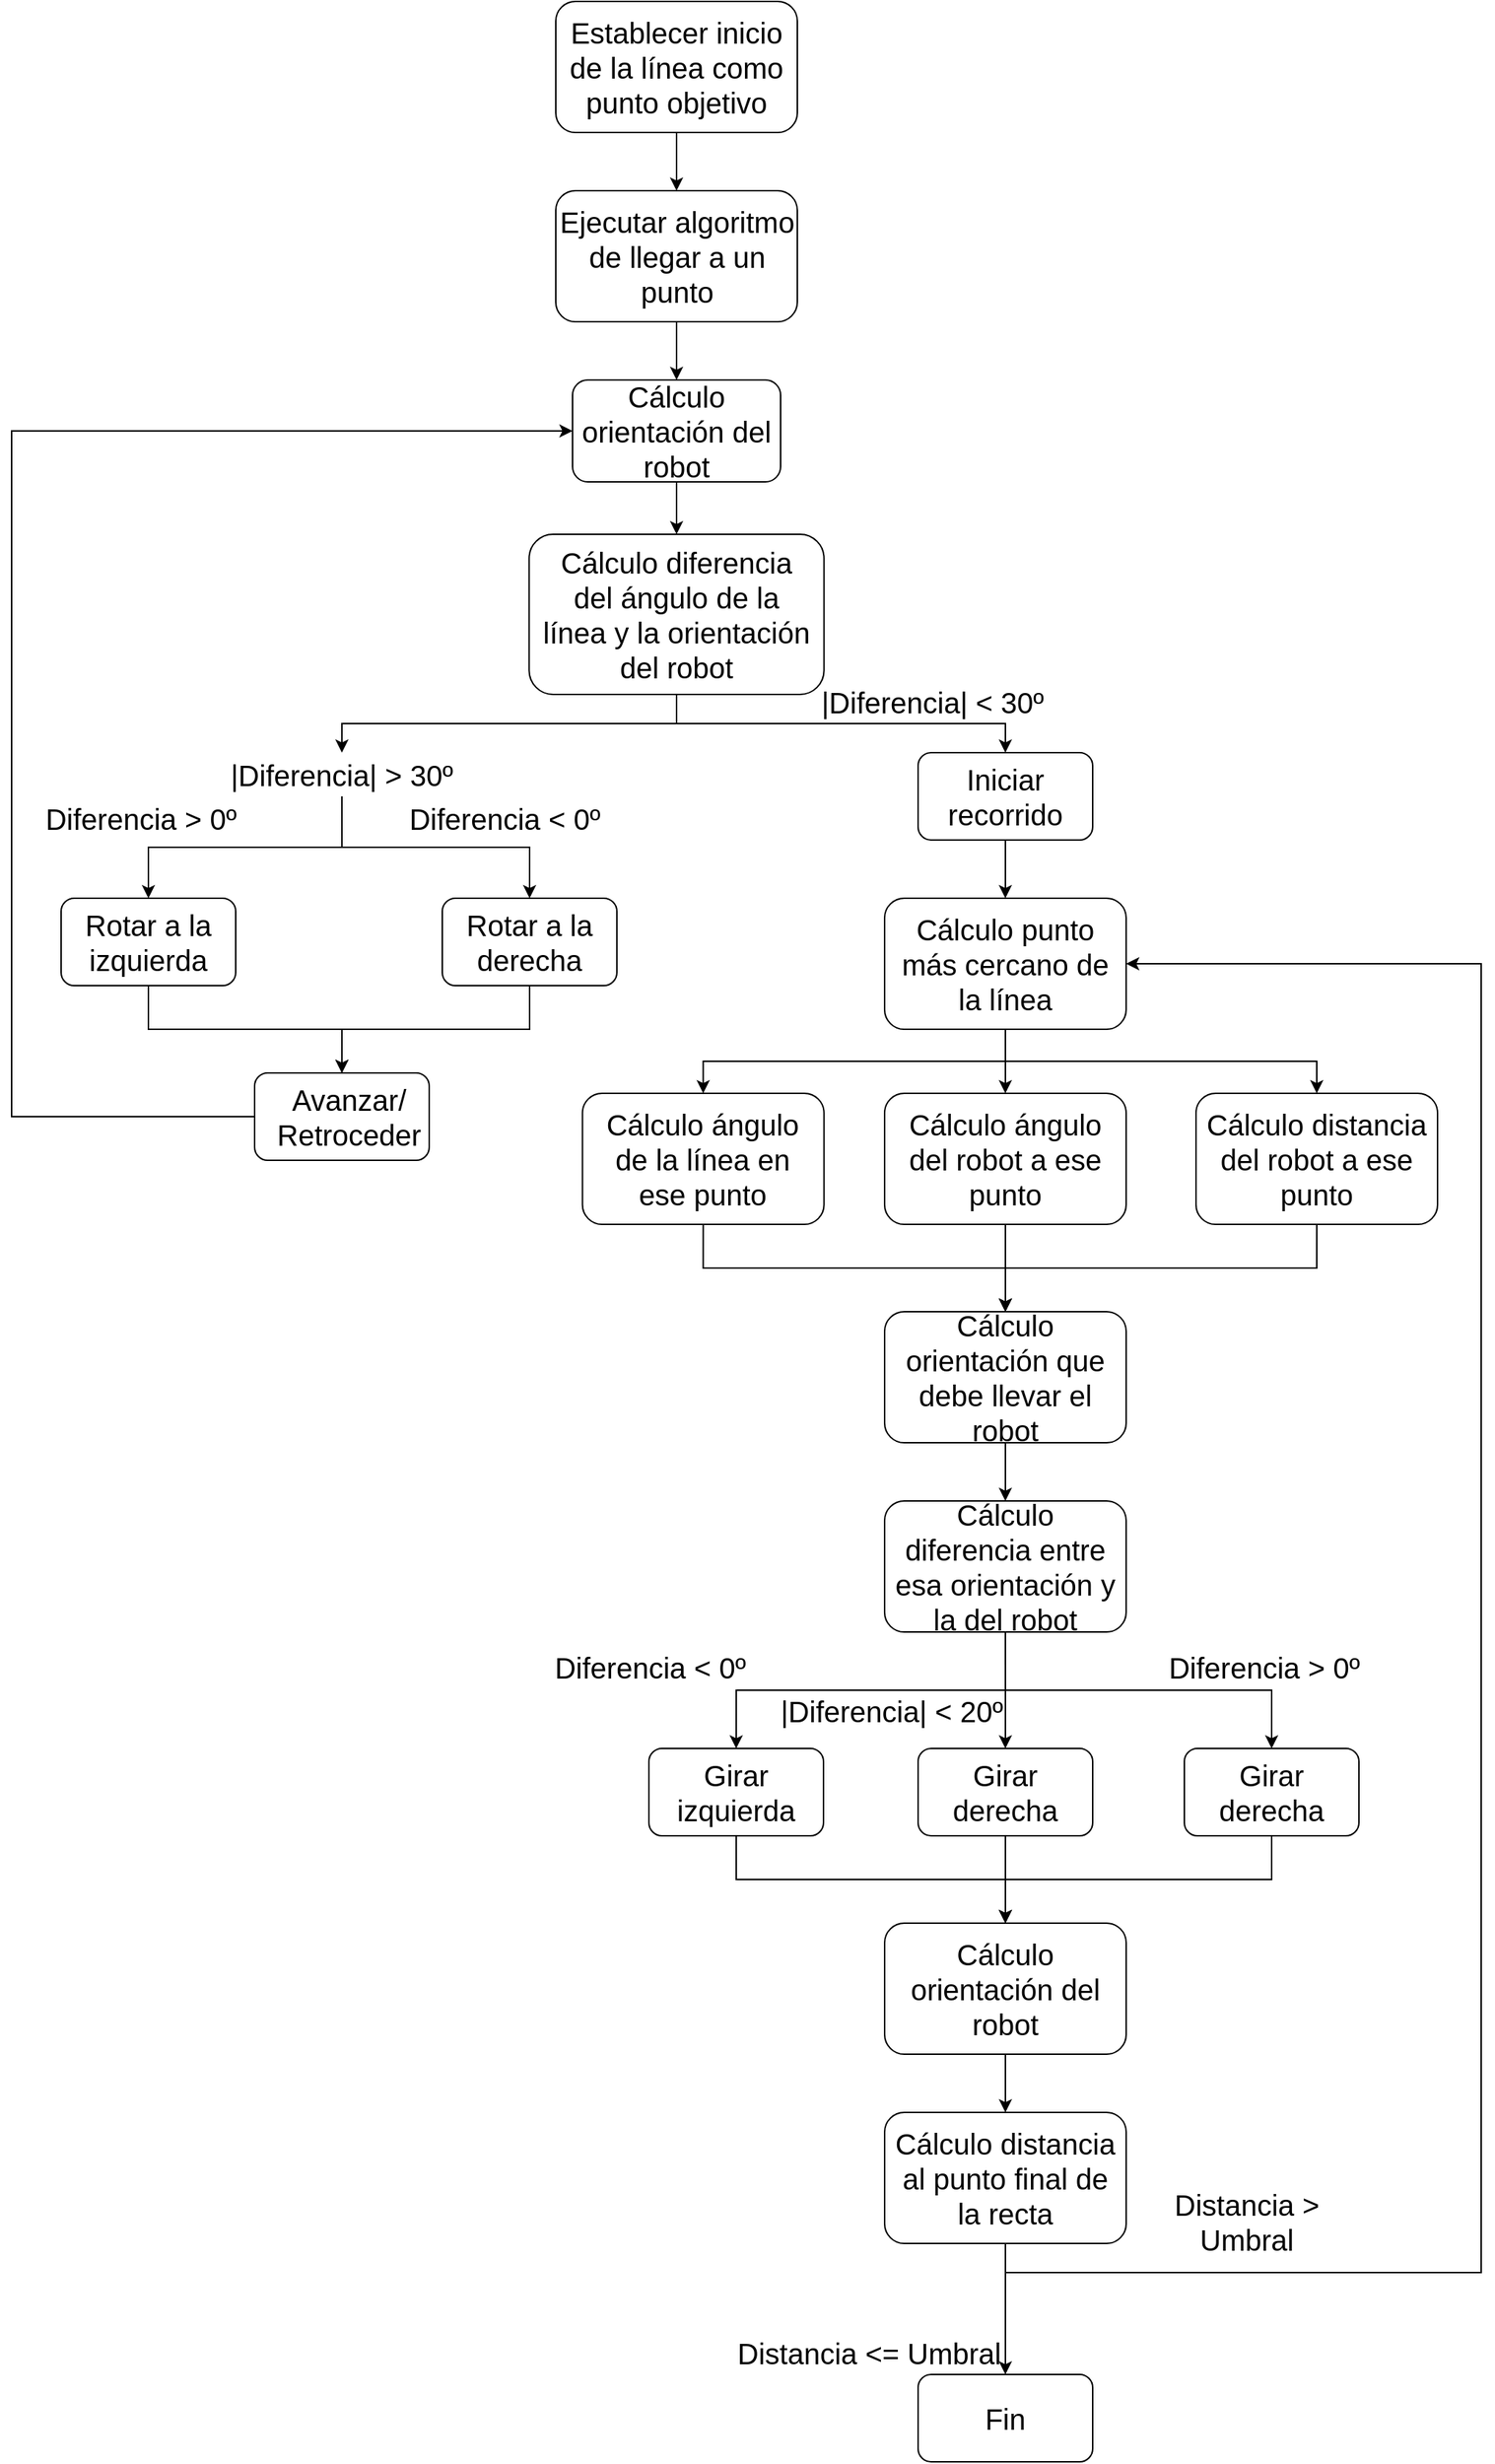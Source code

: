 <mxfile version="24.5.2" type="device">
  <diagram name="Página-1" id="zGMF69mJ2tagoT4x5WR2">
    <mxGraphModel dx="2015" dy="641" grid="1" gridSize="10" guides="1" tooltips="1" connect="1" arrows="1" fold="1" page="1" pageScale="1" pageWidth="827" pageHeight="1169" math="0" shadow="0">
      <root>
        <mxCell id="0" />
        <mxCell id="1" parent="0" />
        <mxCell id="7fpdWIr-xou9ZpSYeMtV-8" style="edgeStyle=orthogonalEdgeStyle;rounded=0;orthogonalLoop=1;jettySize=auto;html=1;exitX=0.5;exitY=1;exitDx=0;exitDy=0;entryX=0.5;entryY=0;entryDx=0;entryDy=0;" edge="1" parent="1" source="7fpdWIr-xou9ZpSYeMtV-1" target="7fpdWIr-xou9ZpSYeMtV-5">
          <mxGeometry relative="1" as="geometry" />
        </mxCell>
        <mxCell id="7fpdWIr-xou9ZpSYeMtV-1" value="" style="rounded=1;whiteSpace=wrap;html=1;" vertex="1" parent="1">
          <mxGeometry x="354" y="40" width="166" height="90" as="geometry" />
        </mxCell>
        <mxCell id="7fpdWIr-xou9ZpSYeMtV-2" value="Establecer inicio de la línea como punto objetivo" style="text;html=1;align=center;verticalAlign=middle;whiteSpace=wrap;rounded=0;fontSize=20;" vertex="1" parent="1">
          <mxGeometry x="359" y="70" width="156" height="30" as="geometry" />
        </mxCell>
        <mxCell id="7fpdWIr-xou9ZpSYeMtV-52" style="edgeStyle=orthogonalEdgeStyle;rounded=0;orthogonalLoop=1;jettySize=auto;html=1;exitX=0.5;exitY=1;exitDx=0;exitDy=0;entryX=0.5;entryY=0;entryDx=0;entryDy=0;" edge="1" parent="1" source="7fpdWIr-xou9ZpSYeMtV-5" target="7fpdWIr-xou9ZpSYeMtV-49">
          <mxGeometry relative="1" as="geometry" />
        </mxCell>
        <mxCell id="7fpdWIr-xou9ZpSYeMtV-5" value="" style="rounded=1;whiteSpace=wrap;html=1;" vertex="1" parent="1">
          <mxGeometry x="353.99" y="170" width="166" height="90" as="geometry" />
        </mxCell>
        <mxCell id="7fpdWIr-xou9ZpSYeMtV-4" value="Ejecutar algoritmo de llegar a un punto" style="text;html=1;align=center;verticalAlign=middle;whiteSpace=wrap;rounded=0;fontSize=20;" vertex="1" parent="1">
          <mxGeometry x="350.62" y="200" width="172.75" height="30" as="geometry" />
        </mxCell>
        <mxCell id="7fpdWIr-xou9ZpSYeMtV-13" style="edgeStyle=orthogonalEdgeStyle;rounded=0;orthogonalLoop=1;jettySize=auto;html=1;exitX=0.5;exitY=1;exitDx=0;exitDy=0;entryX=0.5;entryY=0;entryDx=0;entryDy=0;" edge="1" parent="1" source="7fpdWIr-xou9ZpSYeMtV-6" target="7fpdWIr-xou9ZpSYeMtV-10">
          <mxGeometry relative="1" as="geometry" />
        </mxCell>
        <mxCell id="7fpdWIr-xou9ZpSYeMtV-34" style="edgeStyle=orthogonalEdgeStyle;rounded=0;orthogonalLoop=1;jettySize=auto;html=1;exitX=0.5;exitY=1;exitDx=0;exitDy=0;entryX=0.5;entryY=0;entryDx=0;entryDy=0;" edge="1" parent="1" source="7fpdWIr-xou9ZpSYeMtV-6" target="7fpdWIr-xou9ZpSYeMtV-32">
          <mxGeometry relative="1" as="geometry" />
        </mxCell>
        <mxCell id="7fpdWIr-xou9ZpSYeMtV-6" value="" style="rounded=1;whiteSpace=wrap;html=1;" vertex="1" parent="1">
          <mxGeometry x="335.68" y="406" width="202.64" height="110" as="geometry" />
        </mxCell>
        <mxCell id="7fpdWIr-xou9ZpSYeMtV-7" value="Cálculo diferencia del ángulo de la línea y la orientación del robot" style="text;html=1;align=center;verticalAlign=middle;whiteSpace=wrap;rounded=0;fontSize=20;" vertex="1" parent="1">
          <mxGeometry x="343.99" y="446" width="186.01" height="30" as="geometry" />
        </mxCell>
        <mxCell id="7fpdWIr-xou9ZpSYeMtV-19" style="edgeStyle=orthogonalEdgeStyle;rounded=0;orthogonalLoop=1;jettySize=auto;html=1;exitX=0.5;exitY=1;exitDx=0;exitDy=0;entryX=0.5;entryY=0;entryDx=0;entryDy=0;" edge="1" parent="1" source="7fpdWIr-xou9ZpSYeMtV-10" target="7fpdWIr-xou9ZpSYeMtV-17">
          <mxGeometry relative="1" as="geometry" />
        </mxCell>
        <mxCell id="7fpdWIr-xou9ZpSYeMtV-23" style="edgeStyle=orthogonalEdgeStyle;rounded=0;orthogonalLoop=1;jettySize=auto;html=1;exitX=0.5;exitY=1;exitDx=0;exitDy=0;entryX=0.5;entryY=0;entryDx=0;entryDy=0;" edge="1" parent="1" source="7fpdWIr-xou9ZpSYeMtV-10" target="7fpdWIr-xou9ZpSYeMtV-21">
          <mxGeometry relative="1" as="geometry" />
        </mxCell>
        <mxCell id="7fpdWIr-xou9ZpSYeMtV-10" value="|Diferencia| &amp;gt; 30º" style="text;html=1;align=center;verticalAlign=middle;whiteSpace=wrap;rounded=0;fontSize=20;" vertex="1" parent="1">
          <mxGeometry x="123.98" y="556" width="166.01" height="30" as="geometry" />
        </mxCell>
        <mxCell id="7fpdWIr-xou9ZpSYeMtV-15" value="Diferencia &amp;gt; 0º" style="text;html=1;align=center;verticalAlign=middle;whiteSpace=wrap;rounded=0;fontSize=20;" vertex="1" parent="1">
          <mxGeometry x="-14.01" y="586" width="166.01" height="30" as="geometry" />
        </mxCell>
        <mxCell id="7fpdWIr-xou9ZpSYeMtV-16" value="Diferencia &amp;lt; 0º" style="text;html=1;align=center;verticalAlign=middle;whiteSpace=wrap;rounded=0;fontSize=20;" vertex="1" parent="1">
          <mxGeometry x="235.98" y="586" width="166.01" height="30" as="geometry" />
        </mxCell>
        <mxCell id="7fpdWIr-xou9ZpSYeMtV-27" style="edgeStyle=orthogonalEdgeStyle;rounded=0;orthogonalLoop=1;jettySize=auto;html=1;exitX=0.5;exitY=1;exitDx=0;exitDy=0;entryX=0.5;entryY=0;entryDx=0;entryDy=0;" edge="1" parent="1" source="7fpdWIr-xou9ZpSYeMtV-17" target="7fpdWIr-xou9ZpSYeMtV-25">
          <mxGeometry relative="1" as="geometry" />
        </mxCell>
        <mxCell id="7fpdWIr-xou9ZpSYeMtV-17" value="" style="rounded=1;whiteSpace=wrap;html=1;" vertex="1" parent="1">
          <mxGeometry x="14.01" y="656" width="119.99" height="60" as="geometry" />
        </mxCell>
        <mxCell id="7fpdWIr-xou9ZpSYeMtV-18" value="Rotar a la izquierda" style="text;html=1;align=center;verticalAlign=middle;whiteSpace=wrap;rounded=0;fontSize=20;" vertex="1" parent="1">
          <mxGeometry x="-4.0" y="671" width="156" height="30" as="geometry" />
        </mxCell>
        <mxCell id="7fpdWIr-xou9ZpSYeMtV-28" style="edgeStyle=orthogonalEdgeStyle;rounded=0;orthogonalLoop=1;jettySize=auto;html=1;exitX=0.5;exitY=1;exitDx=0;exitDy=0;entryX=0.5;entryY=0;entryDx=0;entryDy=0;" edge="1" parent="1" source="7fpdWIr-xou9ZpSYeMtV-21" target="7fpdWIr-xou9ZpSYeMtV-25">
          <mxGeometry relative="1" as="geometry" />
        </mxCell>
        <mxCell id="7fpdWIr-xou9ZpSYeMtV-21" value="" style="rounded=1;whiteSpace=wrap;html=1;" vertex="1" parent="1">
          <mxGeometry x="275.99" y="656" width="119.99" height="60" as="geometry" />
        </mxCell>
        <mxCell id="7fpdWIr-xou9ZpSYeMtV-22" value="Rotar a la derecha" style="text;html=1;align=center;verticalAlign=middle;whiteSpace=wrap;rounded=0;fontSize=20;" vertex="1" parent="1">
          <mxGeometry x="257.98" y="671" width="156" height="30" as="geometry" />
        </mxCell>
        <mxCell id="7fpdWIr-xou9ZpSYeMtV-25" value="" style="rounded=1;whiteSpace=wrap;html=1;" vertex="1" parent="1">
          <mxGeometry x="147" y="776" width="119.99" height="60" as="geometry" />
        </mxCell>
        <mxCell id="7fpdWIr-xou9ZpSYeMtV-54" style="edgeStyle=orthogonalEdgeStyle;rounded=0;orthogonalLoop=1;jettySize=auto;html=1;entryX=0;entryY=0.5;entryDx=0;entryDy=0;exitX=0;exitY=0.5;exitDx=0;exitDy=0;" edge="1" parent="1" source="7fpdWIr-xou9ZpSYeMtV-25" target="7fpdWIr-xou9ZpSYeMtV-49">
          <mxGeometry relative="1" as="geometry">
            <Array as="points">
              <mxPoint x="-20" y="806" />
              <mxPoint x="-20" y="335" />
            </Array>
          </mxGeometry>
        </mxCell>
        <mxCell id="7fpdWIr-xou9ZpSYeMtV-26" value="Avanzar/&lt;div&gt;Retroceder&lt;/div&gt;" style="text;html=1;align=center;verticalAlign=middle;whiteSpace=wrap;rounded=0;fontSize=20;" vertex="1" parent="1">
          <mxGeometry x="133.99" y="791" width="156" height="30" as="geometry" />
        </mxCell>
        <mxCell id="7fpdWIr-xou9ZpSYeMtV-39" style="edgeStyle=orthogonalEdgeStyle;rounded=0;orthogonalLoop=1;jettySize=auto;html=1;exitX=0.5;exitY=1;exitDx=0;exitDy=0;entryX=0.5;entryY=0;entryDx=0;entryDy=0;" edge="1" parent="1" source="7fpdWIr-xou9ZpSYeMtV-32" target="7fpdWIr-xou9ZpSYeMtV-38">
          <mxGeometry relative="1" as="geometry" />
        </mxCell>
        <mxCell id="7fpdWIr-xou9ZpSYeMtV-32" value="" style="rounded=1;whiteSpace=wrap;html=1;" vertex="1" parent="1">
          <mxGeometry x="603.0" y="556" width="119.99" height="60" as="geometry" />
        </mxCell>
        <mxCell id="7fpdWIr-xou9ZpSYeMtV-33" value="Iniciar&lt;div&gt;recorrido&lt;/div&gt;" style="text;html=1;align=center;verticalAlign=middle;whiteSpace=wrap;rounded=0;fontSize=20;" vertex="1" parent="1">
          <mxGeometry x="585.0" y="571" width="156" height="30" as="geometry" />
        </mxCell>
        <mxCell id="7fpdWIr-xou9ZpSYeMtV-35" value="|Diferencia| &amp;lt; 30º" style="text;html=1;align=center;verticalAlign=middle;whiteSpace=wrap;rounded=0;fontSize=20;" vertex="1" parent="1">
          <mxGeometry x="530" y="506" width="166.01" height="30" as="geometry" />
        </mxCell>
        <mxCell id="7fpdWIr-xou9ZpSYeMtV-56" style="edgeStyle=orthogonalEdgeStyle;rounded=0;orthogonalLoop=1;jettySize=auto;html=1;exitX=0.5;exitY=1;exitDx=0;exitDy=0;entryX=0.5;entryY=0;entryDx=0;entryDy=0;" edge="1" parent="1" source="7fpdWIr-xou9ZpSYeMtV-38" target="7fpdWIr-xou9ZpSYeMtV-44">
          <mxGeometry relative="1" as="geometry" />
        </mxCell>
        <mxCell id="7fpdWIr-xou9ZpSYeMtV-61" style="edgeStyle=orthogonalEdgeStyle;rounded=0;orthogonalLoop=1;jettySize=auto;html=1;exitX=0.5;exitY=1;exitDx=0;exitDy=0;" edge="1" parent="1" source="7fpdWIr-xou9ZpSYeMtV-38" target="7fpdWIr-xou9ZpSYeMtV-59">
          <mxGeometry relative="1" as="geometry" />
        </mxCell>
        <mxCell id="7fpdWIr-xou9ZpSYeMtV-62" style="edgeStyle=orthogonalEdgeStyle;rounded=0;orthogonalLoop=1;jettySize=auto;html=1;exitX=0.5;exitY=1;exitDx=0;exitDy=0;" edge="1" parent="1" source="7fpdWIr-xou9ZpSYeMtV-38" target="7fpdWIr-xou9ZpSYeMtV-47">
          <mxGeometry relative="1" as="geometry" />
        </mxCell>
        <mxCell id="7fpdWIr-xou9ZpSYeMtV-38" value="" style="rounded=1;whiteSpace=wrap;html=1;" vertex="1" parent="1">
          <mxGeometry x="579.99" y="656" width="166" height="90" as="geometry" />
        </mxCell>
        <mxCell id="7fpdWIr-xou9ZpSYeMtV-37" value="Cálculo punto más cercano de la línea" style="text;html=1;align=center;verticalAlign=middle;whiteSpace=wrap;rounded=0;fontSize=20;" vertex="1" parent="1">
          <mxGeometry x="584.99" y="686" width="156" height="30" as="geometry" />
        </mxCell>
        <mxCell id="7fpdWIr-xou9ZpSYeMtV-67" style="edgeStyle=orthogonalEdgeStyle;rounded=0;orthogonalLoop=1;jettySize=auto;html=1;exitX=0.5;exitY=1;exitDx=0;exitDy=0;entryX=0.5;entryY=0;entryDx=0;entryDy=0;" edge="1" parent="1" source="7fpdWIr-xou9ZpSYeMtV-44" target="7fpdWIr-xou9ZpSYeMtV-64">
          <mxGeometry relative="1" as="geometry" />
        </mxCell>
        <mxCell id="7fpdWIr-xou9ZpSYeMtV-44" value="" style="rounded=1;whiteSpace=wrap;html=1;" vertex="1" parent="1">
          <mxGeometry x="579.99" y="790" width="166" height="90" as="geometry" />
        </mxCell>
        <mxCell id="7fpdWIr-xou9ZpSYeMtV-45" value="Cálculo ángulo del robot a ese punto" style="text;html=1;align=center;verticalAlign=middle;whiteSpace=wrap;rounded=0;fontSize=20;" vertex="1" parent="1">
          <mxGeometry x="584.99" y="820" width="156" height="30" as="geometry" />
        </mxCell>
        <mxCell id="7fpdWIr-xou9ZpSYeMtV-68" style="edgeStyle=orthogonalEdgeStyle;rounded=0;orthogonalLoop=1;jettySize=auto;html=1;exitX=0.5;exitY=1;exitDx=0;exitDy=0;entryX=0.5;entryY=0;entryDx=0;entryDy=0;" edge="1" parent="1" source="7fpdWIr-xou9ZpSYeMtV-47" target="7fpdWIr-xou9ZpSYeMtV-64">
          <mxGeometry relative="1" as="geometry" />
        </mxCell>
        <mxCell id="7fpdWIr-xou9ZpSYeMtV-47" value="" style="rounded=1;whiteSpace=wrap;html=1;" vertex="1" parent="1">
          <mxGeometry x="794.02" y="790" width="166" height="90" as="geometry" />
        </mxCell>
        <mxCell id="7fpdWIr-xou9ZpSYeMtV-48" value="Cálculo distancia del robot a ese punto" style="text;html=1;align=center;verticalAlign=middle;whiteSpace=wrap;rounded=0;fontSize=20;" vertex="1" parent="1">
          <mxGeometry x="799.02" y="820" width="156" height="30" as="geometry" />
        </mxCell>
        <mxCell id="7fpdWIr-xou9ZpSYeMtV-53" style="edgeStyle=orthogonalEdgeStyle;rounded=0;orthogonalLoop=1;jettySize=auto;html=1;exitX=0.5;exitY=1;exitDx=0;exitDy=0;entryX=0.5;entryY=0;entryDx=0;entryDy=0;" edge="1" parent="1" source="7fpdWIr-xou9ZpSYeMtV-49" target="7fpdWIr-xou9ZpSYeMtV-6">
          <mxGeometry relative="1" as="geometry" />
        </mxCell>
        <mxCell id="7fpdWIr-xou9ZpSYeMtV-49" value="" style="rounded=1;whiteSpace=wrap;html=1;" vertex="1" parent="1">
          <mxGeometry x="365.51" y="300" width="142.99" height="70" as="geometry" />
        </mxCell>
        <mxCell id="7fpdWIr-xou9ZpSYeMtV-51" value="Cálculo orientación del robot" style="text;html=1;align=center;verticalAlign=middle;whiteSpace=wrap;rounded=0;fontSize=20;" vertex="1" parent="1">
          <mxGeometry x="358.99" y="320" width="156" height="30" as="geometry" />
        </mxCell>
        <mxCell id="7fpdWIr-xou9ZpSYeMtV-66" style="edgeStyle=orthogonalEdgeStyle;rounded=0;orthogonalLoop=1;jettySize=auto;html=1;exitX=0.5;exitY=1;exitDx=0;exitDy=0;entryX=0.5;entryY=0;entryDx=0;entryDy=0;" edge="1" parent="1" source="7fpdWIr-xou9ZpSYeMtV-59" target="7fpdWIr-xou9ZpSYeMtV-64">
          <mxGeometry relative="1" as="geometry" />
        </mxCell>
        <mxCell id="7fpdWIr-xou9ZpSYeMtV-59" value="" style="rounded=1;whiteSpace=wrap;html=1;" vertex="1" parent="1">
          <mxGeometry x="372.32" y="790" width="166" height="90" as="geometry" />
        </mxCell>
        <mxCell id="7fpdWIr-xou9ZpSYeMtV-58" value="Cálculo ángulo de la línea en ese punto" style="text;html=1;align=center;verticalAlign=middle;whiteSpace=wrap;rounded=0;fontSize=20;" vertex="1" parent="1">
          <mxGeometry x="377.32" y="820" width="156" height="30" as="geometry" />
        </mxCell>
        <mxCell id="7fpdWIr-xou9ZpSYeMtV-71" style="edgeStyle=orthogonalEdgeStyle;rounded=0;orthogonalLoop=1;jettySize=auto;html=1;exitX=0.5;exitY=1;exitDx=0;exitDy=0;entryX=0.5;entryY=0;entryDx=0;entryDy=0;" edge="1" parent="1" source="7fpdWIr-xou9ZpSYeMtV-64" target="7fpdWIr-xou9ZpSYeMtV-69">
          <mxGeometry relative="1" as="geometry" />
        </mxCell>
        <mxCell id="7fpdWIr-xou9ZpSYeMtV-64" value="" style="rounded=1;whiteSpace=wrap;html=1;" vertex="1" parent="1">
          <mxGeometry x="580" y="940" width="166" height="90" as="geometry" />
        </mxCell>
        <mxCell id="7fpdWIr-xou9ZpSYeMtV-65" value="Cálculo orientación que debe llevar el robot" style="text;html=1;align=center;verticalAlign=middle;whiteSpace=wrap;rounded=0;fontSize=20;" vertex="1" parent="1">
          <mxGeometry x="585.0" y="970" width="156" height="30" as="geometry" />
        </mxCell>
        <mxCell id="7fpdWIr-xou9ZpSYeMtV-80" style="edgeStyle=orthogonalEdgeStyle;rounded=0;orthogonalLoop=1;jettySize=auto;html=1;exitX=0.5;exitY=1;exitDx=0;exitDy=0;entryX=0.5;entryY=0;entryDx=0;entryDy=0;" edge="1" parent="1" source="7fpdWIr-xou9ZpSYeMtV-69" target="7fpdWIr-xou9ZpSYeMtV-76">
          <mxGeometry relative="1" as="geometry" />
        </mxCell>
        <mxCell id="7fpdWIr-xou9ZpSYeMtV-82" style="edgeStyle=orthogonalEdgeStyle;rounded=0;orthogonalLoop=1;jettySize=auto;html=1;exitX=0.5;exitY=1;exitDx=0;exitDy=0;entryX=0.5;entryY=0;entryDx=0;entryDy=0;" edge="1" parent="1" source="7fpdWIr-xou9ZpSYeMtV-69" target="7fpdWIr-xou9ZpSYeMtV-78">
          <mxGeometry relative="1" as="geometry" />
        </mxCell>
        <mxCell id="7fpdWIr-xou9ZpSYeMtV-85" style="edgeStyle=orthogonalEdgeStyle;rounded=0;orthogonalLoop=1;jettySize=auto;html=1;exitX=0.5;exitY=1;exitDx=0;exitDy=0;entryX=0.5;entryY=0;entryDx=0;entryDy=0;" edge="1" parent="1" source="7fpdWIr-xou9ZpSYeMtV-69" target="7fpdWIr-xou9ZpSYeMtV-83">
          <mxGeometry relative="1" as="geometry" />
        </mxCell>
        <mxCell id="7fpdWIr-xou9ZpSYeMtV-69" value="" style="rounded=1;whiteSpace=wrap;html=1;" vertex="1" parent="1">
          <mxGeometry x="579.99" y="1070" width="166" height="90" as="geometry" />
        </mxCell>
        <mxCell id="7fpdWIr-xou9ZpSYeMtV-70" value="Cálculo diferencia entre esa orientación y la del robot" style="text;html=1;align=center;verticalAlign=middle;whiteSpace=wrap;rounded=0;fontSize=20;" vertex="1" parent="1">
          <mxGeometry x="585.01" y="1100" width="156" height="30" as="geometry" />
        </mxCell>
        <mxCell id="7fpdWIr-xou9ZpSYeMtV-98" style="edgeStyle=orthogonalEdgeStyle;rounded=0;orthogonalLoop=1;jettySize=auto;html=1;exitX=0.5;exitY=1;exitDx=0;exitDy=0;entryX=0.5;entryY=0;entryDx=0;entryDy=0;" edge="1" parent="1" source="7fpdWIr-xou9ZpSYeMtV-76" target="7fpdWIr-xou9ZpSYeMtV-95">
          <mxGeometry relative="1" as="geometry" />
        </mxCell>
        <mxCell id="7fpdWIr-xou9ZpSYeMtV-76" value="" style="rounded=1;whiteSpace=wrap;html=1;" vertex="1" parent="1">
          <mxGeometry x="417.99" y="1240" width="119.99" height="60" as="geometry" />
        </mxCell>
        <mxCell id="7fpdWIr-xou9ZpSYeMtV-77" value="Girar izquierda" style="text;html=1;align=center;verticalAlign=middle;whiteSpace=wrap;rounded=0;fontSize=20;" vertex="1" parent="1">
          <mxGeometry x="413.98" y="1255" width="128.01" height="30" as="geometry" />
        </mxCell>
        <mxCell id="7fpdWIr-xou9ZpSYeMtV-100" style="edgeStyle=orthogonalEdgeStyle;rounded=0;orthogonalLoop=1;jettySize=auto;html=1;exitX=0.5;exitY=1;exitDx=0;exitDy=0;entryX=0.5;entryY=0;entryDx=0;entryDy=0;" edge="1" parent="1" source="7fpdWIr-xou9ZpSYeMtV-78" target="7fpdWIr-xou9ZpSYeMtV-95">
          <mxGeometry relative="1" as="geometry" />
        </mxCell>
        <mxCell id="7fpdWIr-xou9ZpSYeMtV-78" value="" style="rounded=1;whiteSpace=wrap;html=1;" vertex="1" parent="1">
          <mxGeometry x="786" y="1240" width="119.99" height="60" as="geometry" />
        </mxCell>
        <mxCell id="7fpdWIr-xou9ZpSYeMtV-79" value="Girar&lt;div&gt;derecha&lt;/div&gt;" style="text;html=1;align=center;verticalAlign=middle;whiteSpace=wrap;rounded=0;fontSize=20;" vertex="1" parent="1">
          <mxGeometry x="768" y="1255" width="156" height="30" as="geometry" />
        </mxCell>
        <mxCell id="7fpdWIr-xou9ZpSYeMtV-99" style="edgeStyle=orthogonalEdgeStyle;rounded=0;orthogonalLoop=1;jettySize=auto;html=1;exitX=0.5;exitY=1;exitDx=0;exitDy=0;entryX=0.5;entryY=0;entryDx=0;entryDy=0;" edge="1" parent="1" source="7fpdWIr-xou9ZpSYeMtV-83" target="7fpdWIr-xou9ZpSYeMtV-95">
          <mxGeometry relative="1" as="geometry" />
        </mxCell>
        <mxCell id="7fpdWIr-xou9ZpSYeMtV-83" value="" style="rounded=1;whiteSpace=wrap;html=1;" vertex="1" parent="1">
          <mxGeometry x="603.01" y="1240" width="119.99" height="60" as="geometry" />
        </mxCell>
        <mxCell id="7fpdWIr-xou9ZpSYeMtV-86" value="Girar&lt;div&gt;derecha&lt;/div&gt;" style="text;html=1;align=center;verticalAlign=middle;whiteSpace=wrap;rounded=0;fontSize=20;" vertex="1" parent="1">
          <mxGeometry x="598.98" y="1255" width="128.01" height="30" as="geometry" />
        </mxCell>
        <mxCell id="7fpdWIr-xou9ZpSYeMtV-87" value="|Diferencia| &amp;lt; 20º" style="text;html=1;align=center;verticalAlign=middle;whiteSpace=wrap;rounded=0;fontSize=20;" vertex="1" parent="1">
          <mxGeometry x="501.69" y="1199" width="166.01" height="30" as="geometry" />
        </mxCell>
        <mxCell id="7fpdWIr-xou9ZpSYeMtV-88" value="Diferencia &amp;lt; 0º" style="text;html=1;align=center;verticalAlign=middle;whiteSpace=wrap;rounded=0;fontSize=20;" vertex="1" parent="1">
          <mxGeometry x="335.68" y="1169" width="166.01" height="30" as="geometry" />
        </mxCell>
        <mxCell id="7fpdWIr-xou9ZpSYeMtV-89" value="Diferencia &amp;gt; 0º" style="text;html=1;align=center;verticalAlign=middle;whiteSpace=wrap;rounded=0;fontSize=20;" vertex="1" parent="1">
          <mxGeometry x="757.99" y="1169" width="166.01" height="30" as="geometry" />
        </mxCell>
        <mxCell id="7fpdWIr-xou9ZpSYeMtV-104" style="edgeStyle=orthogonalEdgeStyle;rounded=0;orthogonalLoop=1;jettySize=auto;html=1;exitX=0.5;exitY=1;exitDx=0;exitDy=0;entryX=1;entryY=0.5;entryDx=0;entryDy=0;" edge="1" parent="1" source="7fpdWIr-xou9ZpSYeMtV-90" target="7fpdWIr-xou9ZpSYeMtV-38">
          <mxGeometry relative="1" as="geometry">
            <Array as="points">
              <mxPoint x="663" y="1600" />
              <mxPoint x="990" y="1600" />
              <mxPoint x="990" y="701" />
            </Array>
          </mxGeometry>
        </mxCell>
        <mxCell id="7fpdWIr-xou9ZpSYeMtV-108" style="edgeStyle=orthogonalEdgeStyle;rounded=0;orthogonalLoop=1;jettySize=auto;html=1;exitX=0.5;exitY=1;exitDx=0;exitDy=0;entryX=0.5;entryY=0;entryDx=0;entryDy=0;" edge="1" parent="1" source="7fpdWIr-xou9ZpSYeMtV-90" target="7fpdWIr-xou9ZpSYeMtV-106">
          <mxGeometry relative="1" as="geometry" />
        </mxCell>
        <mxCell id="7fpdWIr-xou9ZpSYeMtV-90" value="" style="rounded=1;whiteSpace=wrap;html=1;" vertex="1" parent="1">
          <mxGeometry x="580.01" y="1490" width="166" height="90" as="geometry" />
        </mxCell>
        <mxCell id="7fpdWIr-xou9ZpSYeMtV-91" value="Cálculo distancia al punto final de la recta" style="text;html=1;align=center;verticalAlign=middle;whiteSpace=wrap;rounded=0;fontSize=20;" vertex="1" parent="1">
          <mxGeometry x="585.01" y="1520" width="156" height="30" as="geometry" />
        </mxCell>
        <mxCell id="7fpdWIr-xou9ZpSYeMtV-101" style="edgeStyle=orthogonalEdgeStyle;rounded=0;orthogonalLoop=1;jettySize=auto;html=1;exitX=0.5;exitY=1;exitDx=0;exitDy=0;entryX=0.5;entryY=0;entryDx=0;entryDy=0;" edge="1" parent="1" source="7fpdWIr-xou9ZpSYeMtV-95" target="7fpdWIr-xou9ZpSYeMtV-90">
          <mxGeometry relative="1" as="geometry" />
        </mxCell>
        <mxCell id="7fpdWIr-xou9ZpSYeMtV-95" value="" style="rounded=1;whiteSpace=wrap;html=1;" vertex="1" parent="1">
          <mxGeometry x="580.01" y="1360" width="166" height="90" as="geometry" />
        </mxCell>
        <mxCell id="7fpdWIr-xou9ZpSYeMtV-96" value="Cálculo orientación del robot" style="text;html=1;align=center;verticalAlign=middle;whiteSpace=wrap;rounded=0;fontSize=20;" vertex="1" parent="1">
          <mxGeometry x="585.01" y="1390" width="156" height="30" as="geometry" />
        </mxCell>
        <mxCell id="7fpdWIr-xou9ZpSYeMtV-103" value="Distancia &amp;gt; Umbral" style="text;html=1;align=center;verticalAlign=middle;whiteSpace=wrap;rounded=0;fontSize=20;" vertex="1" parent="1">
          <mxGeometry x="745.99" y="1550" width="166.01" height="30" as="geometry" />
        </mxCell>
        <mxCell id="7fpdWIr-xou9ZpSYeMtV-105" value="Distancia &amp;lt;= Umbral" style="text;html=1;align=center;verticalAlign=middle;whiteSpace=wrap;rounded=0;fontSize=20;" vertex="1" parent="1">
          <mxGeometry x="471.07" y="1640" width="196.63" height="30" as="geometry" />
        </mxCell>
        <mxCell id="7fpdWIr-xou9ZpSYeMtV-106" value="" style="rounded=1;whiteSpace=wrap;html=1;" vertex="1" parent="1">
          <mxGeometry x="603.01" y="1670" width="119.99" height="60" as="geometry" />
        </mxCell>
        <mxCell id="7fpdWIr-xou9ZpSYeMtV-107" value="Fin" style="text;html=1;align=center;verticalAlign=middle;whiteSpace=wrap;rounded=0;fontSize=20;" vertex="1" parent="1">
          <mxGeometry x="585.01" y="1685" width="156" height="30" as="geometry" />
        </mxCell>
      </root>
    </mxGraphModel>
  </diagram>
</mxfile>
